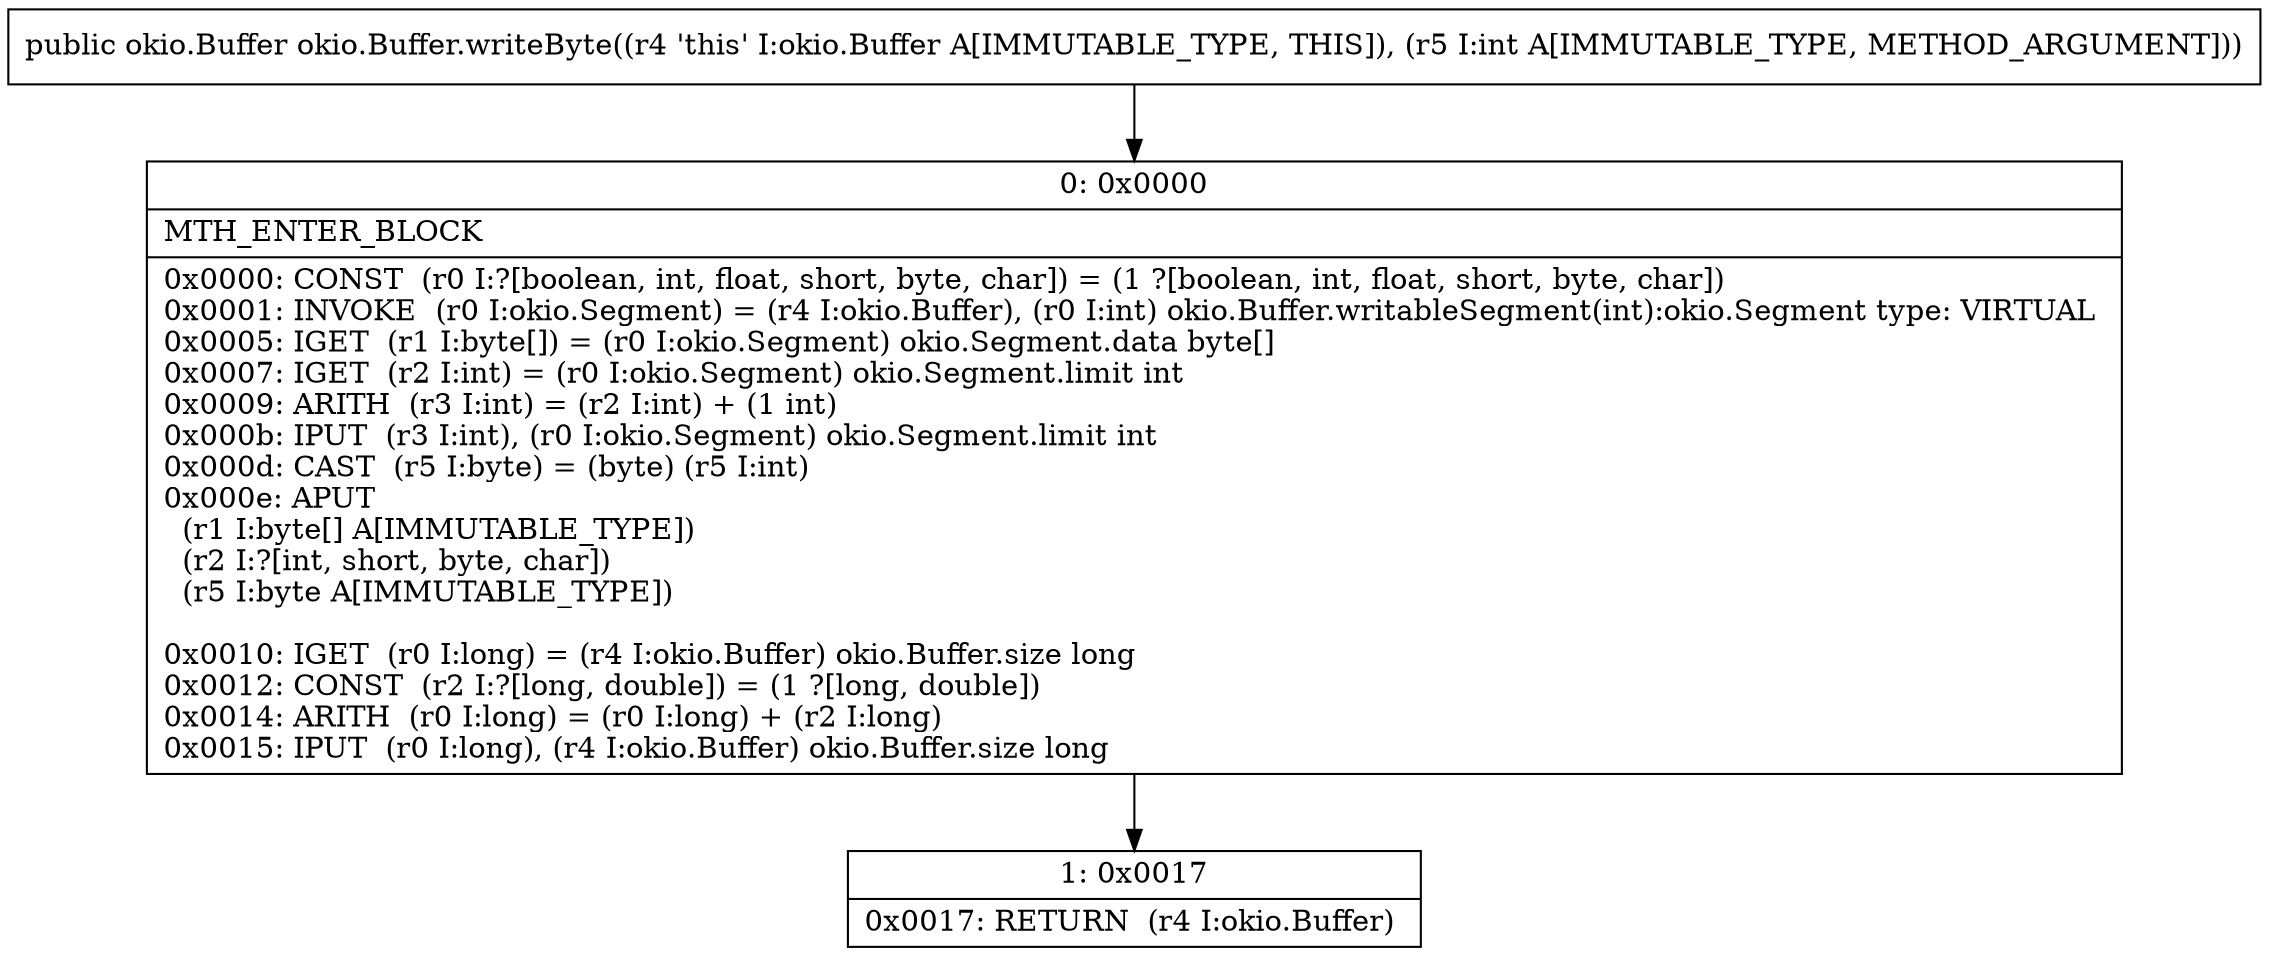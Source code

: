 digraph "CFG forokio.Buffer.writeByte(I)Lokio\/Buffer;" {
Node_0 [shape=record,label="{0\:\ 0x0000|MTH_ENTER_BLOCK\l|0x0000: CONST  (r0 I:?[boolean, int, float, short, byte, char]) = (1 ?[boolean, int, float, short, byte, char]) \l0x0001: INVOKE  (r0 I:okio.Segment) = (r4 I:okio.Buffer), (r0 I:int) okio.Buffer.writableSegment(int):okio.Segment type: VIRTUAL \l0x0005: IGET  (r1 I:byte[]) = (r0 I:okio.Segment) okio.Segment.data byte[] \l0x0007: IGET  (r2 I:int) = (r0 I:okio.Segment) okio.Segment.limit int \l0x0009: ARITH  (r3 I:int) = (r2 I:int) + (1 int) \l0x000b: IPUT  (r3 I:int), (r0 I:okio.Segment) okio.Segment.limit int \l0x000d: CAST  (r5 I:byte) = (byte) (r5 I:int) \l0x000e: APUT  \l  (r1 I:byte[] A[IMMUTABLE_TYPE])\l  (r2 I:?[int, short, byte, char])\l  (r5 I:byte A[IMMUTABLE_TYPE])\l \l0x0010: IGET  (r0 I:long) = (r4 I:okio.Buffer) okio.Buffer.size long \l0x0012: CONST  (r2 I:?[long, double]) = (1 ?[long, double]) \l0x0014: ARITH  (r0 I:long) = (r0 I:long) + (r2 I:long) \l0x0015: IPUT  (r0 I:long), (r4 I:okio.Buffer) okio.Buffer.size long \l}"];
Node_1 [shape=record,label="{1\:\ 0x0017|0x0017: RETURN  (r4 I:okio.Buffer) \l}"];
MethodNode[shape=record,label="{public okio.Buffer okio.Buffer.writeByte((r4 'this' I:okio.Buffer A[IMMUTABLE_TYPE, THIS]), (r5 I:int A[IMMUTABLE_TYPE, METHOD_ARGUMENT])) }"];
MethodNode -> Node_0;
Node_0 -> Node_1;
}

